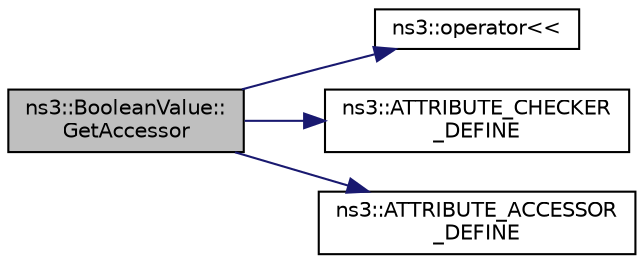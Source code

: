 digraph "ns3::BooleanValue::GetAccessor"
{
  edge [fontname="Helvetica",fontsize="10",labelfontname="Helvetica",labelfontsize="10"];
  node [fontname="Helvetica",fontsize="10",shape=record];
  rankdir="LR";
  Node1 [label="ns3::BooleanValue::\lGetAccessor",height=0.2,width=0.4,color="black", fillcolor="grey75", style="filled", fontcolor="black"];
  Node1 -> Node2 [color="midnightblue",fontsize="10",style="solid"];
  Node2 [label="ns3::operator\<\<",height=0.2,width=0.4,color="black", fillcolor="white", style="filled",URL="$d7/d2e/namespacens3.html#a3c02fbb48fc96063705554b6475514d8"];
  Node1 -> Node3 [color="midnightblue",fontsize="10",style="solid"];
  Node3 [label="ns3::ATTRIBUTE_CHECKER\l_DEFINE",height=0.2,width=0.4,color="black", fillcolor="white", style="filled",URL="$d7/d2e/namespacens3.html#ac9482c127d1a3fa28de8e790b7a91be6"];
  Node1 -> Node4 [color="midnightblue",fontsize="10",style="solid"];
  Node4 [label="ns3::ATTRIBUTE_ACCESSOR\l_DEFINE",height=0.2,width=0.4,color="black", fillcolor="white", style="filled",URL="$d7/d2e/namespacens3.html#adb43ea88fb1d0a2534c3c9839364b039"];
}
